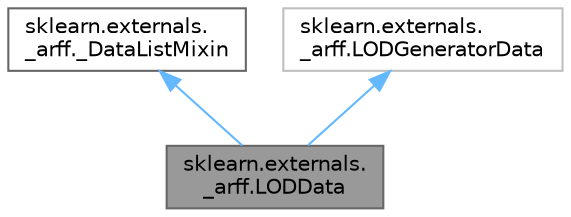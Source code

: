 digraph "sklearn.externals._arff.LODData"
{
 // LATEX_PDF_SIZE
  bgcolor="transparent";
  edge [fontname=Helvetica,fontsize=10,labelfontname=Helvetica,labelfontsize=10];
  node [fontname=Helvetica,fontsize=10,shape=box,height=0.2,width=0.4];
  Node1 [id="Node000001",label="sklearn.externals.\l_arff.LODData",height=0.2,width=0.4,color="gray40", fillcolor="grey60", style="filled", fontcolor="black",tooltip=" "];
  Node2 -> Node1 [id="edge1_Node000001_Node000002",dir="back",color="steelblue1",style="solid",tooltip=" "];
  Node2 [id="Node000002",label="sklearn.externals.\l_arff._DataListMixin",height=0.2,width=0.4,color="gray40", fillcolor="white", style="filled",URL="$d4/dd5/classsklearn_1_1externals_1_1__arff_1_1__DataListMixin.html",tooltip=" "];
  Node3 -> Node1 [id="edge2_Node000001_Node000003",dir="back",color="steelblue1",style="solid",tooltip=" "];
  Node3 [id="Node000003",label="sklearn.externals.\l_arff.LODGeneratorData",height=0.2,width=0.4,color="grey75", fillcolor="white", style="filled",URL="$d0/d2c/classsklearn_1_1externals_1_1__arff_1_1LODGeneratorData.html",tooltip=" "];
}
